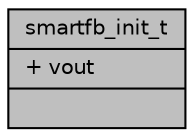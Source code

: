 digraph "smartfb_init_t"
{
 // INTERACTIVE_SVG=YES
 // LATEX_PDF_SIZE
  bgcolor="transparent";
  edge [fontname="Helvetica",fontsize="10",labelfontname="Helvetica",labelfontsize="10"];
  node [fontname="Helvetica",fontsize="10",shape=record];
  Node1 [label="{smartfb_init_t\n|+ vout\l|}",height=0.2,width=0.4,color="black", fillcolor="grey75", style="filled", fontcolor="black",tooltip="Description the parameters needed for smartfb initialization."];
}
